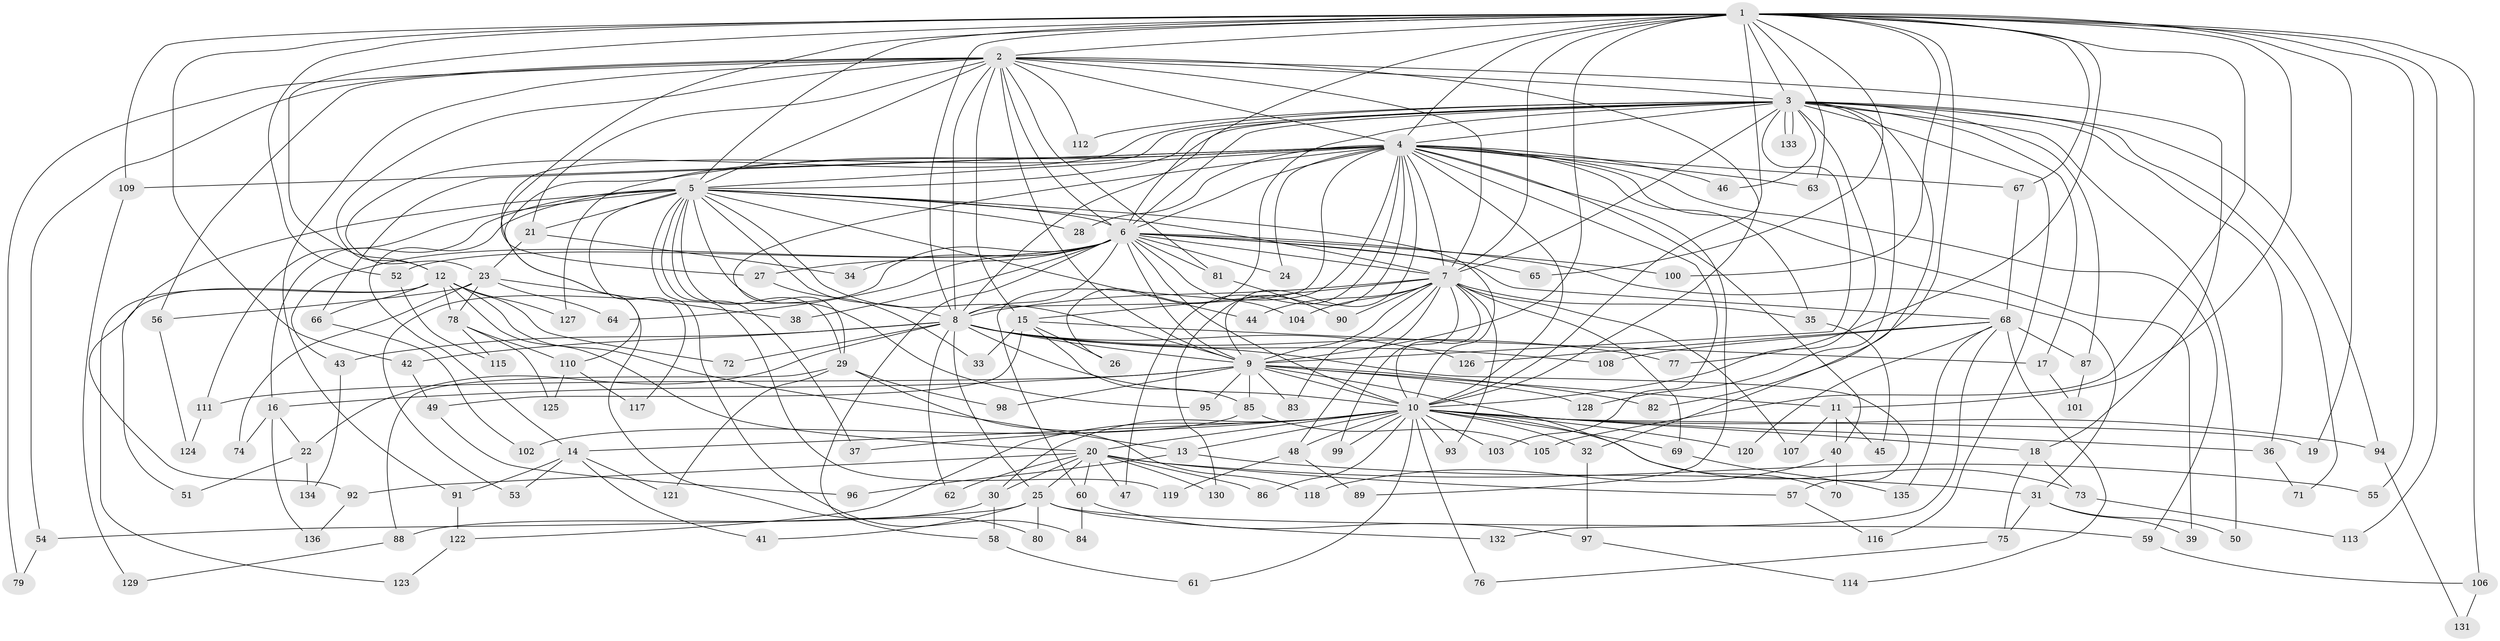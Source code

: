 // coarse degree distribution, {32: 0.009615384615384616, 22: 0.019230769230769232, 25: 0.009615384615384616, 23: 0.009615384615384616, 19: 0.028846153846153848, 28: 0.009615384615384616, 5: 0.038461538461538464, 9: 0.019230769230769232, 4: 0.08653846153846154, 6: 0.009615384615384616, 8: 0.019230769230769232, 2: 0.5, 11: 0.009615384615384616, 7: 0.009615384615384616, 3: 0.22115384615384615}
// Generated by graph-tools (version 1.1) at 2025/41/03/06/25 10:41:37]
// undirected, 136 vertices, 297 edges
graph export_dot {
graph [start="1"]
  node [color=gray90,style=filled];
  1;
  2;
  3;
  4;
  5;
  6;
  7;
  8;
  9;
  10;
  11;
  12;
  13;
  14;
  15;
  16;
  17;
  18;
  19;
  20;
  21;
  22;
  23;
  24;
  25;
  26;
  27;
  28;
  29;
  30;
  31;
  32;
  33;
  34;
  35;
  36;
  37;
  38;
  39;
  40;
  41;
  42;
  43;
  44;
  45;
  46;
  47;
  48;
  49;
  50;
  51;
  52;
  53;
  54;
  55;
  56;
  57;
  58;
  59;
  60;
  61;
  62;
  63;
  64;
  65;
  66;
  67;
  68;
  69;
  70;
  71;
  72;
  73;
  74;
  75;
  76;
  77;
  78;
  79;
  80;
  81;
  82;
  83;
  84;
  85;
  86;
  87;
  88;
  89;
  90;
  91;
  92;
  93;
  94;
  95;
  96;
  97;
  98;
  99;
  100;
  101;
  102;
  103;
  104;
  105;
  106;
  107;
  108;
  109;
  110;
  111;
  112;
  113;
  114;
  115;
  116;
  117;
  118;
  119;
  120;
  121;
  122;
  123;
  124;
  125;
  126;
  127;
  128;
  129;
  130;
  131;
  132;
  133;
  134;
  135;
  136;
  1 -- 2;
  1 -- 3;
  1 -- 4;
  1 -- 5;
  1 -- 6;
  1 -- 7;
  1 -- 8;
  1 -- 9;
  1 -- 10;
  1 -- 11;
  1 -- 12;
  1 -- 19;
  1 -- 27;
  1 -- 42;
  1 -- 52;
  1 -- 55;
  1 -- 63;
  1 -- 65;
  1 -- 67;
  1 -- 77;
  1 -- 82;
  1 -- 100;
  1 -- 105;
  1 -- 106;
  1 -- 109;
  1 -- 113;
  2 -- 3;
  2 -- 4;
  2 -- 5;
  2 -- 6;
  2 -- 7;
  2 -- 8;
  2 -- 9;
  2 -- 10;
  2 -- 12;
  2 -- 15;
  2 -- 18;
  2 -- 21;
  2 -- 54;
  2 -- 56;
  2 -- 79;
  2 -- 81;
  2 -- 91;
  2 -- 112;
  3 -- 4;
  3 -- 5;
  3 -- 6;
  3 -- 7;
  3 -- 8;
  3 -- 9;
  3 -- 10;
  3 -- 17;
  3 -- 23;
  3 -- 26;
  3 -- 32;
  3 -- 36;
  3 -- 46;
  3 -- 50;
  3 -- 71;
  3 -- 80;
  3 -- 87;
  3 -- 94;
  3 -- 112;
  3 -- 116;
  3 -- 128;
  3 -- 133;
  3 -- 133;
  4 -- 5;
  4 -- 6;
  4 -- 7;
  4 -- 8;
  4 -- 9;
  4 -- 10;
  4 -- 24;
  4 -- 28;
  4 -- 29;
  4 -- 35;
  4 -- 39;
  4 -- 40;
  4 -- 46;
  4 -- 47;
  4 -- 59;
  4 -- 60;
  4 -- 63;
  4 -- 66;
  4 -- 67;
  4 -- 89;
  4 -- 103;
  4 -- 109;
  4 -- 110;
  4 -- 127;
  4 -- 130;
  5 -- 6;
  5 -- 7;
  5 -- 8;
  5 -- 9;
  5 -- 10;
  5 -- 14;
  5 -- 16;
  5 -- 21;
  5 -- 28;
  5 -- 29;
  5 -- 37;
  5 -- 44;
  5 -- 84;
  5 -- 92;
  5 -- 95;
  5 -- 111;
  5 -- 117;
  5 -- 119;
  6 -- 7;
  6 -- 8;
  6 -- 9;
  6 -- 10;
  6 -- 24;
  6 -- 27;
  6 -- 31;
  6 -- 34;
  6 -- 38;
  6 -- 43;
  6 -- 52;
  6 -- 53;
  6 -- 58;
  6 -- 64;
  6 -- 65;
  6 -- 68;
  6 -- 81;
  6 -- 100;
  6 -- 104;
  7 -- 8;
  7 -- 9;
  7 -- 10;
  7 -- 15;
  7 -- 35;
  7 -- 44;
  7 -- 48;
  7 -- 69;
  7 -- 83;
  7 -- 90;
  7 -- 93;
  7 -- 99;
  7 -- 104;
  7 -- 107;
  8 -- 9;
  8 -- 10;
  8 -- 22;
  8 -- 25;
  8 -- 42;
  8 -- 43;
  8 -- 57;
  8 -- 62;
  8 -- 72;
  8 -- 77;
  8 -- 108;
  8 -- 126;
  9 -- 10;
  9 -- 11;
  9 -- 16;
  9 -- 70;
  9 -- 82;
  9 -- 83;
  9 -- 85;
  9 -- 95;
  9 -- 98;
  9 -- 111;
  9 -- 128;
  10 -- 13;
  10 -- 14;
  10 -- 18;
  10 -- 19;
  10 -- 20;
  10 -- 30;
  10 -- 32;
  10 -- 36;
  10 -- 37;
  10 -- 48;
  10 -- 61;
  10 -- 69;
  10 -- 73;
  10 -- 76;
  10 -- 86;
  10 -- 93;
  10 -- 94;
  10 -- 99;
  10 -- 103;
  10 -- 120;
  10 -- 122;
  11 -- 40;
  11 -- 45;
  11 -- 107;
  12 -- 13;
  12 -- 20;
  12 -- 51;
  12 -- 66;
  12 -- 72;
  12 -- 78;
  12 -- 123;
  12 -- 127;
  13 -- 31;
  13 -- 96;
  14 -- 41;
  14 -- 53;
  14 -- 91;
  14 -- 121;
  15 -- 17;
  15 -- 26;
  15 -- 33;
  15 -- 49;
  15 -- 85;
  16 -- 22;
  16 -- 74;
  16 -- 136;
  17 -- 101;
  18 -- 73;
  18 -- 75;
  20 -- 25;
  20 -- 30;
  20 -- 47;
  20 -- 55;
  20 -- 57;
  20 -- 60;
  20 -- 62;
  20 -- 86;
  20 -- 92;
  20 -- 130;
  21 -- 23;
  21 -- 34;
  22 -- 51;
  22 -- 134;
  23 -- 38;
  23 -- 56;
  23 -- 64;
  23 -- 74;
  23 -- 78;
  25 -- 41;
  25 -- 54;
  25 -- 59;
  25 -- 80;
  25 -- 132;
  27 -- 33;
  29 -- 88;
  29 -- 98;
  29 -- 118;
  29 -- 121;
  30 -- 58;
  30 -- 88;
  31 -- 39;
  31 -- 50;
  31 -- 75;
  32 -- 97;
  35 -- 45;
  36 -- 71;
  40 -- 70;
  40 -- 118;
  42 -- 49;
  43 -- 134;
  48 -- 89;
  48 -- 119;
  49 -- 96;
  52 -- 115;
  54 -- 79;
  56 -- 124;
  57 -- 116;
  58 -- 61;
  59 -- 106;
  60 -- 84;
  60 -- 97;
  66 -- 102;
  67 -- 68;
  68 -- 87;
  68 -- 108;
  68 -- 114;
  68 -- 120;
  68 -- 126;
  68 -- 132;
  68 -- 135;
  69 -- 135;
  73 -- 113;
  75 -- 76;
  78 -- 110;
  78 -- 115;
  78 -- 125;
  81 -- 90;
  85 -- 102;
  85 -- 105;
  87 -- 101;
  88 -- 129;
  91 -- 122;
  92 -- 136;
  94 -- 131;
  97 -- 114;
  106 -- 131;
  109 -- 129;
  110 -- 117;
  110 -- 125;
  111 -- 124;
  122 -- 123;
}
